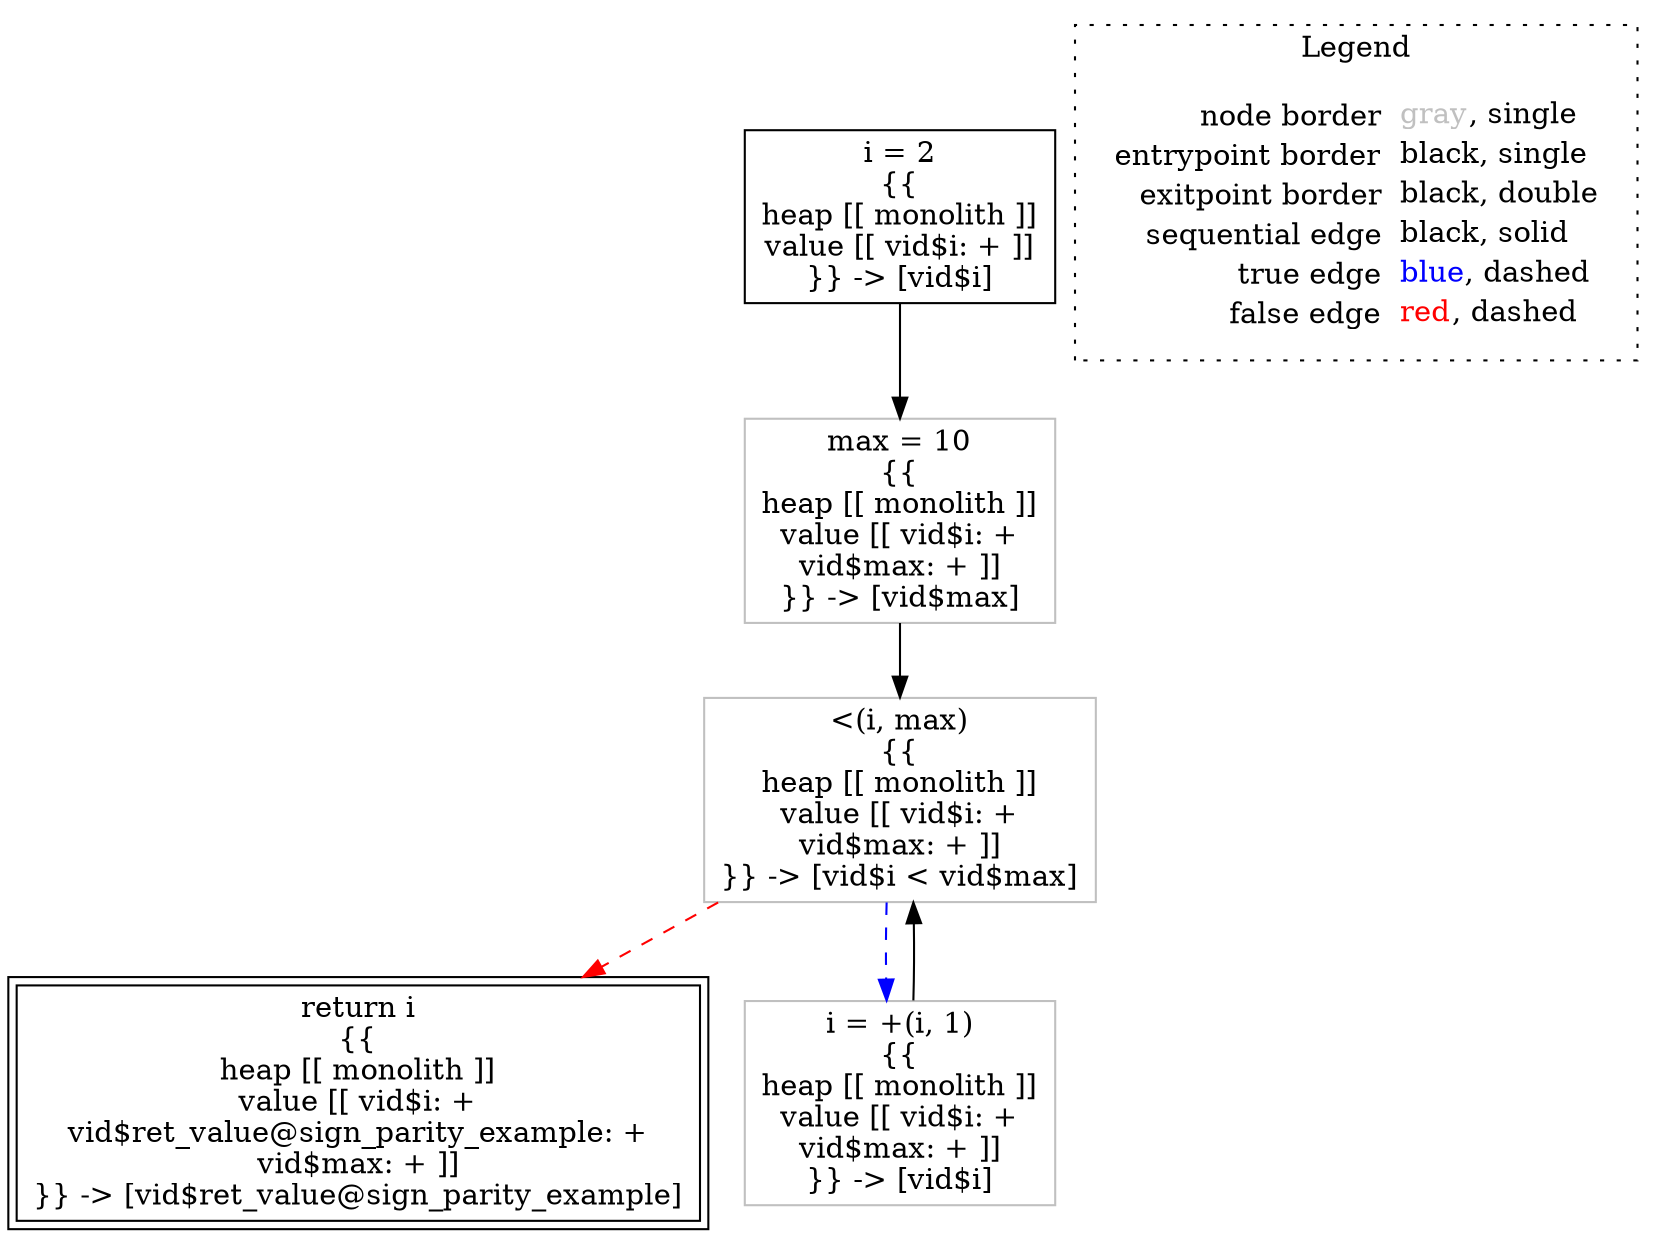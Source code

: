digraph {
	"node0" [shape="rect",color="black",label=<i = 2<BR/>{{<BR/>heap [[ monolith ]]<BR/>value [[ vid$i: + ]]<BR/>}} -&gt; [vid$i]>];
	"node1" [shape="rect",color="black",peripheries="2",label=<return i<BR/>{{<BR/>heap [[ monolith ]]<BR/>value [[ vid$i: +<BR/>vid$ret_value@sign_parity_example: +<BR/>vid$max: + ]]<BR/>}} -&gt; [vid$ret_value@sign_parity_example]>];
	"node2" [shape="rect",color="gray",label=<max = 10<BR/>{{<BR/>heap [[ monolith ]]<BR/>value [[ vid$i: +<BR/>vid$max: + ]]<BR/>}} -&gt; [vid$max]>];
	"node3" [shape="rect",color="gray",label=<&lt;(i, max)<BR/>{{<BR/>heap [[ monolith ]]<BR/>value [[ vid$i: +<BR/>vid$max: + ]]<BR/>}} -&gt; [vid$i &lt; vid$max]>];
	"node4" [shape="rect",color="gray",label=<i = +(i, 1)<BR/>{{<BR/>heap [[ monolith ]]<BR/>value [[ vid$i: +<BR/>vid$max: + ]]<BR/>}} -&gt; [vid$i]>];
	"node2" -> "node3" [color="black"];
	"node3" -> "node1" [color="red",style="dashed"];
	"node3" -> "node4" [color="blue",style="dashed"];
	"node0" -> "node2" [color="black"];
	"node4" -> "node3" [color="black"];
subgraph cluster_legend {
	label="Legend";
	style=dotted;
	node [shape=plaintext];
	"legend" [label=<<table border="0" cellpadding="2" cellspacing="0" cellborder="0"><tr><td align="right">node border&nbsp;</td><td align="left"><font color="gray">gray</font>, single</td></tr><tr><td align="right">entrypoint border&nbsp;</td><td align="left"><font color="black">black</font>, single</td></tr><tr><td align="right">exitpoint border&nbsp;</td><td align="left"><font color="black">black</font>, double</td></tr><tr><td align="right">sequential edge&nbsp;</td><td align="left"><font color="black">black</font>, solid</td></tr><tr><td align="right">true edge&nbsp;</td><td align="left"><font color="blue">blue</font>, dashed</td></tr><tr><td align="right">false edge&nbsp;</td><td align="left"><font color="red">red</font>, dashed</td></tr></table>>];
}

}
